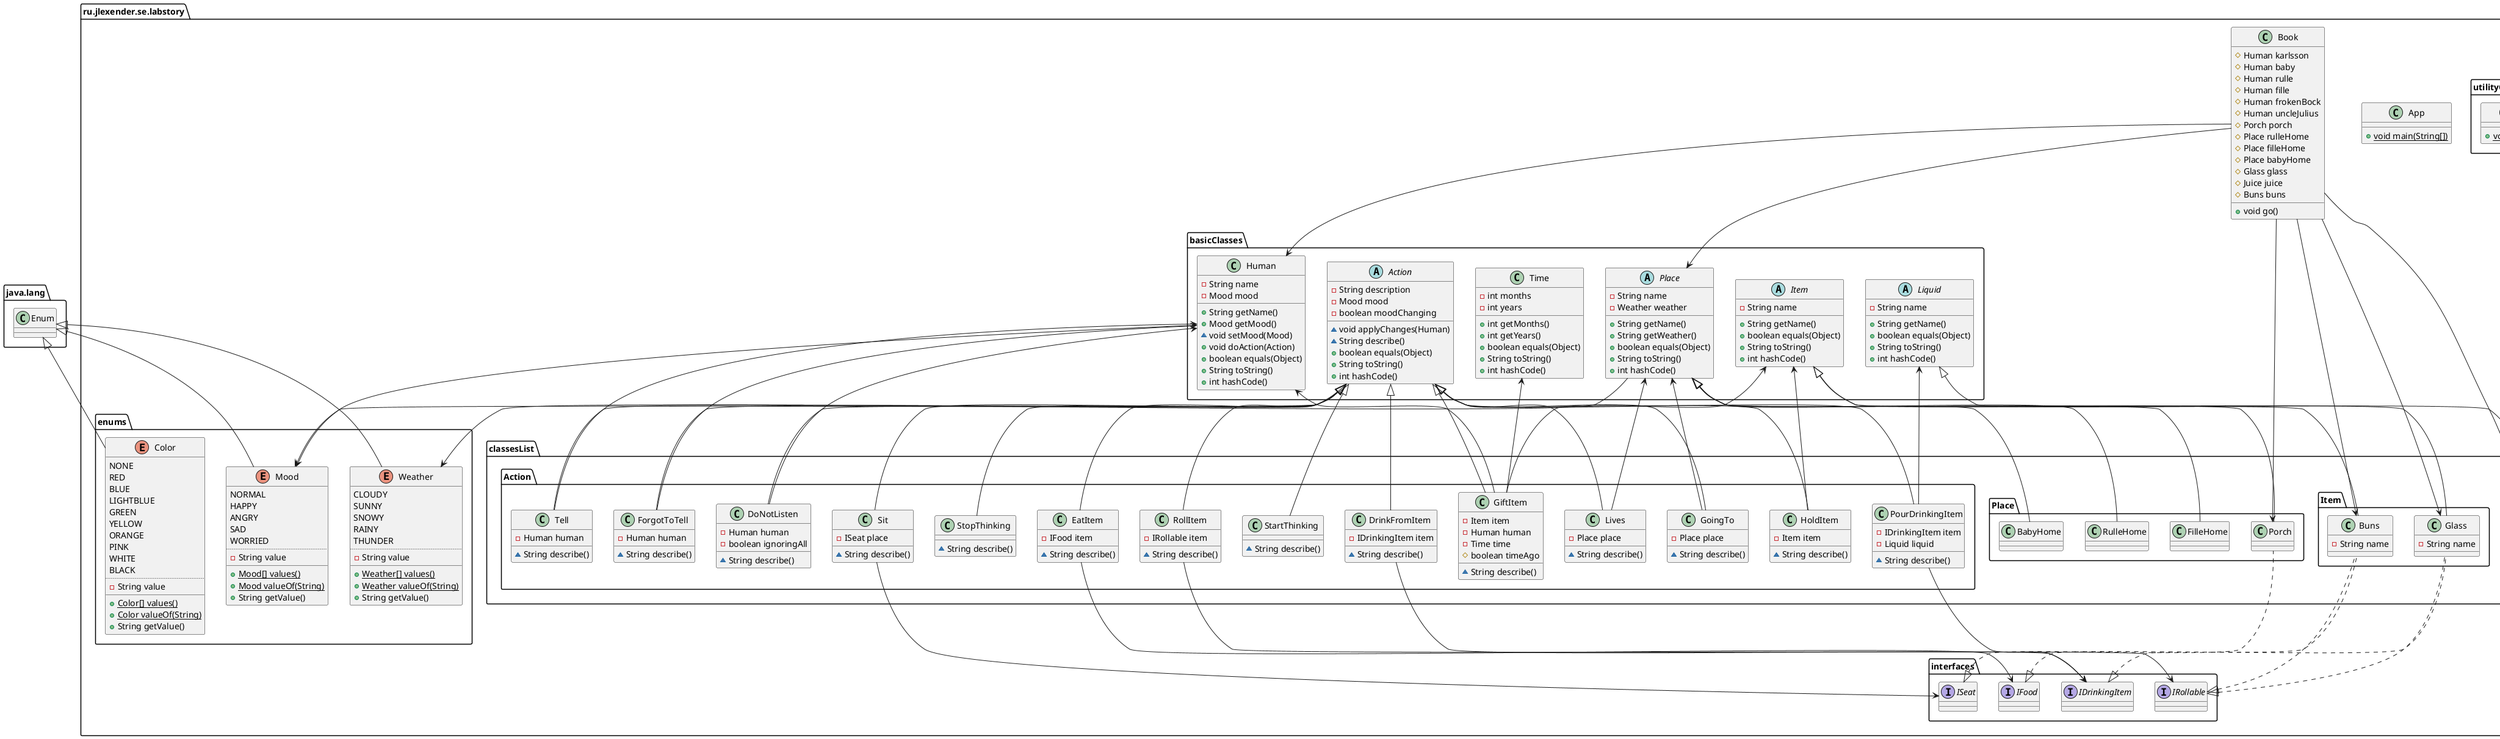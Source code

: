 @startuml
!pragma useIntermediatePackages false

class "Enum" as java.lang.Enum {
}
class "App" as ru.jlexender.se.labstory.App {
  + {static}void main(String[])
}
class "Book" as ru.jlexender.se.labstory.Book {
  #Human karlsson
  #Human baby
  #Human rulle
  #Human fille
  #Human frokenBock
  #Human uncleJulius
  #Porch porch
  #Place rulleHome
  #Place filleHome
  #Place babyHome
  #Glass glass
  #Juice juice
  #Buns buns
  __
  +void go()
}
abstract class "Action" as ru.jlexender.se.labstory.basicClasses.Action {
  -String description
  -Mood mood
  -boolean moodChanging
  __
  ~void applyChanges(Human)
  ~String describe()
  +boolean equals(Object)
  +String toString()
  +int hashCode()
}
class "Human" as ru.jlexender.se.labstory.basicClasses.Human {
  -String name
  -Mood mood
  __
  +String getName()
  +Mood getMood()
  ~void setMood(Mood)
  +void doAction(Action)
  +boolean equals(Object)
  +String toString()
  +int hashCode()
}
abstract class "Item" as ru.jlexender.se.labstory.basicClasses.Item {
  -String name
  __
  +String getName()
  +boolean equals(Object)
  +String toString()
  +int hashCode()
}
abstract class "Liquid" as ru.jlexender.se.labstory.basicClasses.Liquid {
  -String name
  __
  +String getName()
  +boolean equals(Object)
  +String toString()
  +int hashCode()
}
abstract class "Place" as ru.jlexender.se.labstory.basicClasses.Place {
  -String name
  -Weather weather
  __
  +String getName()
  +String getWeather()
  +boolean equals(Object)
  +String toString()
  +int hashCode()
}
class "Time" as ru.jlexender.se.labstory.basicClasses.Time {
  -int months
  -int years
  __
  +int getMonths()
  +int getYears()
  +boolean equals(Object)
  +String toString()
  +int hashCode()
}
class "DoNotListen" as ru.jlexender.se.labstory.classesList.Action.DoNotListen {
  -Human human
  -boolean ignoringAll
  __
  ~String describe()
}
class "DrinkFromItem" as ru.jlexender.se.labstory.classesList.Action.DrinkFromItem {
  -IDrinkingItem item
  __
  ~String describe()
}
class "EatItem" as ru.jlexender.se.labstory.classesList.Action.EatItem {
  -IFood item
  __
  ~String describe()
}
class "ForgotToTell" as ru.jlexender.se.labstory.classesList.Action.ForgotToTell {
  -Human human
  __
  ~String describe()
}
class "GiftItem" as ru.jlexender.se.labstory.classesList.Action.GiftItem {
  -Item item
  -Human human
  -Time time
  #boolean timeAgo
  __
  ~String describe()
}
class "GoingTo" as ru.jlexender.se.labstory.classesList.Action.GoingTo {
  -Place place
  __
  ~String describe()
}
class "HoldItem" as ru.jlexender.se.labstory.classesList.Action.HoldItem {
  -Item item
  __
  ~String describe()
}
class "Lives" as ru.jlexender.se.labstory.classesList.Action.Lives {
  -Place place
  __
  ~String describe()
}
class "PourDrinkingItem" as ru.jlexender.se.labstory.classesList.Action.PourDrinkingItem {
  -IDrinkingItem item
  -Liquid liquid
  __
  ~String describe()
}
class "RollItem" as ru.jlexender.se.labstory.classesList.Action.RollItem {
  -IRollable item
  __
  ~String describe()
}
class "Sit" as ru.jlexender.se.labstory.classesList.Action.Sit {
  -ISeat place
  __
  ~String describe()
}
class "StartThinking" as ru.jlexender.se.labstory.classesList.Action.StartThinking {
  ~String describe()
}
class "StopThinking" as ru.jlexender.se.labstory.classesList.Action.StopThinking {
  ~String describe()
}
class "Tell" as ru.jlexender.se.labstory.classesList.Action.Tell {
  -Human human
  __
  ~String describe()
}
class "Buns" as ru.jlexender.se.labstory.classesList.Item.Buns {
  -String name
}
class "Glass" as ru.jlexender.se.labstory.classesList.Item.Glass {
  -String name
}
class "Juice" as ru.jlexender.se.labstory.classesList.Liquid.Juice {
}
class "BabyHome" as ru.jlexender.se.labstory.classesList.Place.BabyHome {
}
class "FilleHome" as ru.jlexender.se.labstory.classesList.Place.FilleHome {
}
class "Porch" as ru.jlexender.se.labstory.classesList.Place.Porch {
}
class "RulleHome" as ru.jlexender.se.labstory.classesList.Place.RulleHome {
}
enum "Color" as ru.jlexender.se.labstory.enums.Color {
  NONE
  RED
  BLUE
  LIGHTBLUE
  GREEN
  YELLOW
  ORANGE
  PINK
  WHITE
  BLACK
  ..
  -String value
  __
  + {static}Color[] values()
  + {static}Color valueOf(String)
  +String getValue()
}
enum "Mood" as ru.jlexender.se.labstory.enums.Mood {
  NORMAL
  HAPPY
  ANGRY
  SAD
  WORRIED
  ..
  -String value
  __
  + {static}Mood[] values()
  + {static}Mood valueOf(String)
  +String getValue()
}
enum "Weather" as ru.jlexender.se.labstory.enums.Weather {
  CLOUDY
  SUNNY
  SNOWY
  RAINY
  THUNDER
  ..
  -String value
  __
  + {static}Weather[] values()
  + {static}Weather valueOf(String)
  +String getValue()
}
interface "IDrinkingItem" as ru.jlexender.se.labstory.interfaces.IDrinkingItem {
}
interface "IFood" as ru.jlexender.se.labstory.interfaces.IFood {
}
interface "IRollable" as ru.jlexender.se.labstory.interfaces.IRollable {
}
interface "ISeat" as ru.jlexender.se.labstory.interfaces.ISeat {
}
class "Printer" as ru.jlexender.se.labstory.utilityClasses.Printer {
  + {static}void print(String)
}
ru.jlexender.se.labstory.Book --> ru.jlexender.se.labstory.classesList.Place.Porch
ru.jlexender.se.labstory.Book --> ru.jlexender.se.labstory.basicClasses.Human
ru.jlexender.se.labstory.Book --> ru.jlexender.se.labstory.basicClasses.Place
ru.jlexender.se.labstory.Book --> ru.jlexender.se.labstory.classesList.Item.Buns
ru.jlexender.se.labstory.Book --> ru.jlexender.se.labstory.classesList.Item.Glass
ru.jlexender.se.labstory.Book --> ru.jlexender.se.labstory.classesList.Liquid.Juice
ru.jlexender.se.labstory.basicClasses.Action --> ru.jlexender.se.labstory.enums.Mood
ru.jlexender.se.labstory.basicClasses.Human --> ru.jlexender.se.labstory.enums.Mood
ru.jlexender.se.labstory.basicClasses.Place --> ru.jlexender.se.labstory.enums.Weather
ru.jlexender.se.labstory.classesList.Action.DoNotListen -u-|> ru.jlexender.se.labstory.basicClasses.Action
ru.jlexender.se.labstory.classesList.Action.DoNotListen --> ru.jlexender.se.labstory.basicClasses.Human
ru.jlexender.se.labstory.classesList.Action.DrinkFromItem -u-|> ru.jlexender.se.labstory.basicClasses.Action
ru.jlexender.se.labstory.classesList.Action.DrinkFromItem --> ru.jlexender.se.labstory.interfaces.IDrinkingItem
ru.jlexender.se.labstory.classesList.Action.EatItem -u-|> ru.jlexender.se.labstory.basicClasses.Action
ru.jlexender.se.labstory.classesList.Action.EatItem --> ru.jlexender.se.labstory.interfaces.IFood
ru.jlexender.se.labstory.classesList.Action.ForgotToTell -u-|> ru.jlexender.se.labstory.basicClasses.Action
ru.jlexender.se.labstory.classesList.Action.ForgotToTell --> ru.jlexender.se.labstory.basicClasses.Human
ru.jlexender.se.labstory.classesList.Action.GiftItem -u-|> ru.jlexender.se.labstory.basicClasses.Action
ru.jlexender.se.labstory.classesList.Action.GiftItem --> ru.jlexender.se.labstory.basicClasses.Time
ru.jlexender.se.labstory.classesList.Action.GiftItem --> ru.jlexender.se.labstory.basicClasses.Human
ru.jlexender.se.labstory.classesList.Action.GiftItem --> ru.jlexender.se.labstory.basicClasses.Item
ru.jlexender.se.labstory.classesList.Action.GoingTo -u-|> ru.jlexender.se.labstory.basicClasses.Action
ru.jlexender.se.labstory.classesList.Action.GoingTo --> ru.jlexender.se.labstory.basicClasses.Place
ru.jlexender.se.labstory.classesList.Action.HoldItem -u-|> ru.jlexender.se.labstory.basicClasses.Action
ru.jlexender.se.labstory.classesList.Action.HoldItem --> ru.jlexender.se.labstory.basicClasses.Item
ru.jlexender.se.labstory.classesList.Action.Lives -u-|> ru.jlexender.se.labstory.basicClasses.Action
ru.jlexender.se.labstory.classesList.Action.Lives --> ru.jlexender.se.labstory.basicClasses.Place
ru.jlexender.se.labstory.classesList.Action.PourDrinkingItem -u-|> ru.jlexender.se.labstory.basicClasses.Action
ru.jlexender.se.labstory.classesList.Action.PourDrinkingItem --> ru.jlexender.se.labstory.interfaces.IDrinkingItem
ru.jlexender.se.labstory.classesList.Action.PourDrinkingItem --> ru.jlexender.se.labstory.basicClasses.Liquid
ru.jlexender.se.labstory.classesList.Action.RollItem -u-|> ru.jlexender.se.labstory.basicClasses.Action
ru.jlexender.se.labstory.classesList.Action.RollItem --> ru.jlexender.se.labstory.interfaces.IRollable
ru.jlexender.se.labstory.classesList.Action.Sit -u-|> ru.jlexender.se.labstory.basicClasses.Action
ru.jlexender.se.labstory.classesList.Action.Sit --> ru.jlexender.se.labstory.interfaces.ISeat
ru.jlexender.se.labstory.classesList.Action.StartThinking -u-|> ru.jlexender.se.labstory.basicClasses.Action
ru.jlexender.se.labstory.classesList.Action.StopThinking -u-|> ru.jlexender.se.labstory.basicClasses.Action
ru.jlexender.se.labstory.classesList.Action.Tell -u-|> ru.jlexender.se.labstory.basicClasses.Action
ru.jlexender.se.labstory.classesList.Action.Tell --> ru.jlexender.se.labstory.basicClasses.Human
ru.jlexender.se.labstory.classesList.Item.Buns -u-|> ru.jlexender.se.labstory.basicClasses.Item
ru.jlexender.se.labstory.classesList.Item.Buns .u.|> ru.jlexender.se.labstory.interfaces.IFood
ru.jlexender.se.labstory.classesList.Item.Buns .u.|> ru.jlexender.se.labstory.interfaces.IRollable
ru.jlexender.se.labstory.classesList.Item.Glass -u-|> ru.jlexender.se.labstory.basicClasses.Item
ru.jlexender.se.labstory.classesList.Item.Glass .u.|> ru.jlexender.se.labstory.interfaces.IRollable
ru.jlexender.se.labstory.classesList.Item.Glass .u.|> ru.jlexender.se.labstory.interfaces.IDrinkingItem
ru.jlexender.se.labstory.classesList.Liquid.Juice -u-|> ru.jlexender.se.labstory.basicClasses.Liquid
ru.jlexender.se.labstory.classesList.Place.BabyHome -u-|> ru.jlexender.se.labstory.basicClasses.Place
ru.jlexender.se.labstory.classesList.Place.FilleHome -u-|> ru.jlexender.se.labstory.basicClasses.Place
ru.jlexender.se.labstory.classesList.Place.Porch -u-|> ru.jlexender.se.labstory.basicClasses.Place
ru.jlexender.se.labstory.classesList.Place.Porch .u.|> ru.jlexender.se.labstory.interfaces.ISeat
ru.jlexender.se.labstory.classesList.Place.RulleHome -u-|> ru.jlexender.se.labstory.basicClasses.Place
ru.jlexender.se.labstory.enums.Color -u-|> java.lang.Enum
ru.jlexender.se.labstory.enums.Mood -u-|> java.lang.Enum
ru.jlexender.se.labstory.enums.Weather -u-|> java.lang.Enum
@enduml
